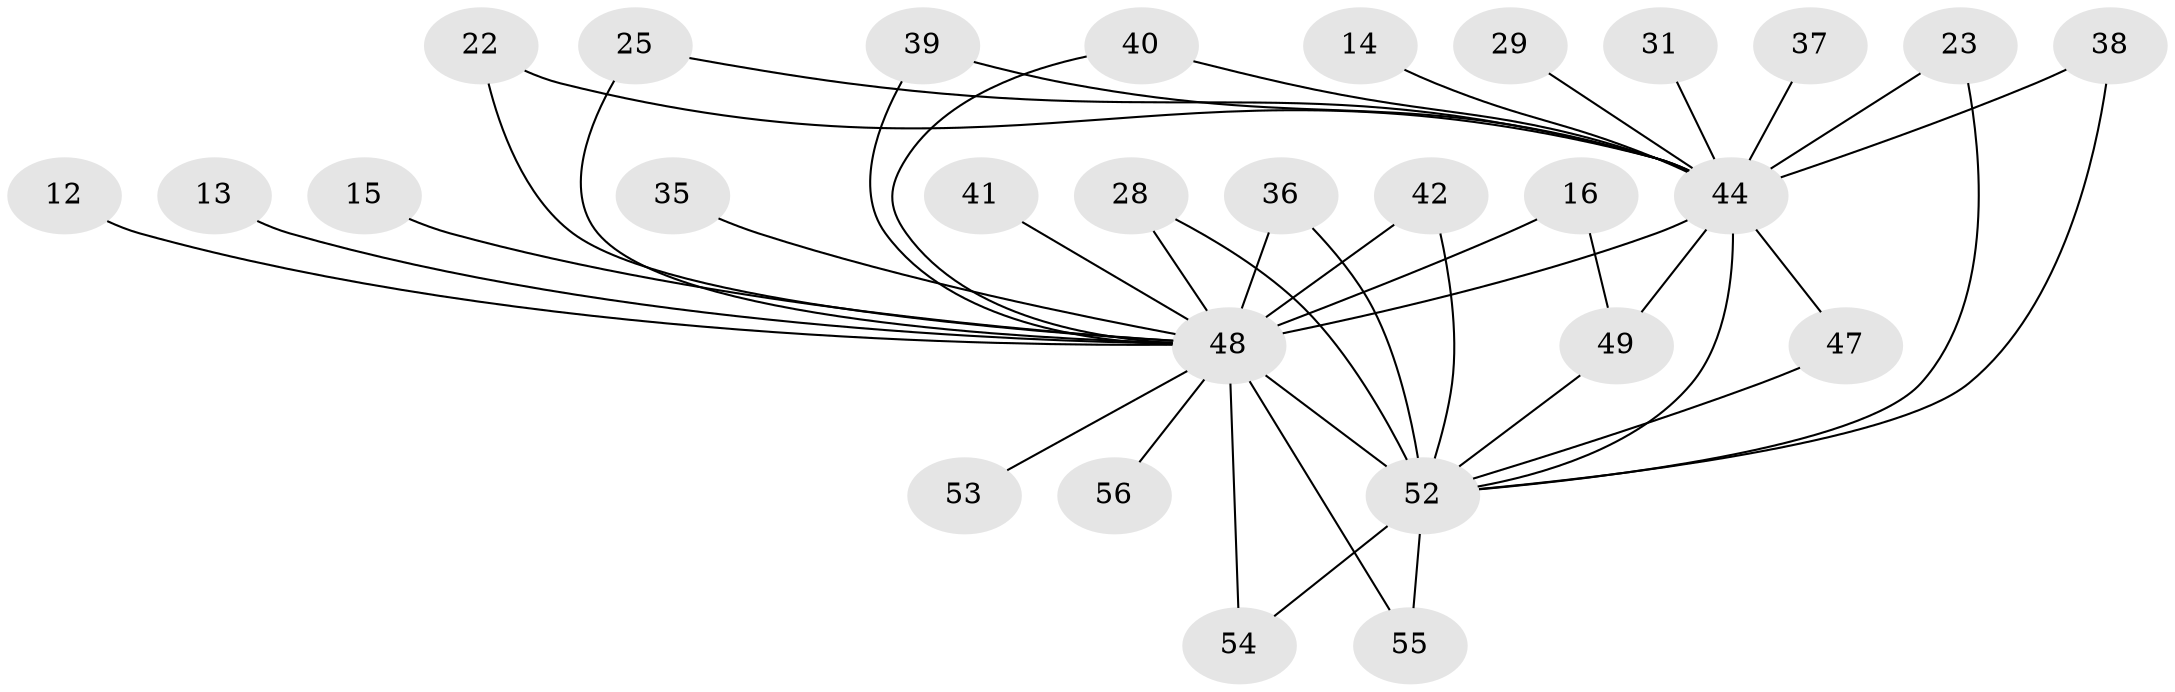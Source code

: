 // original degree distribution, {19: 0.017857142857142856, 16: 0.10714285714285714, 21: 0.017857142857142856, 12: 0.017857142857142856, 18: 0.017857142857142856, 3: 0.23214285714285715, 2: 0.5714285714285714, 5: 0.017857142857142856}
// Generated by graph-tools (version 1.1) at 2025/46/03/09/25 04:46:18]
// undirected, 28 vertices, 42 edges
graph export_dot {
graph [start="1"]
  node [color=gray90,style=filled];
  12;
  13;
  14;
  15;
  16;
  22;
  23;
  25;
  28;
  29;
  31;
  35;
  36;
  37;
  38;
  39;
  40;
  41 [super="+19"];
  42;
  44 [super="+20+43+34"];
  47;
  48 [super="+32+7+5+18+45"];
  49 [super="+46+26"];
  52 [super="+51+9+50"];
  53;
  54;
  55;
  56;
  12 -- 48 [weight=2];
  13 -- 48 [weight=2];
  14 -- 44 [weight=2];
  15 -- 48 [weight=2];
  16 -- 48 [weight=2];
  16 -- 49;
  22 -- 44;
  22 -- 48;
  23 -- 44;
  23 -- 52;
  25 -- 44;
  25 -- 48;
  28 -- 48;
  28 -- 52;
  29 -- 44 [weight=2];
  31 -- 44;
  35 -- 48 [weight=2];
  36 -- 48;
  36 -- 52;
  37 -- 44 [weight=2];
  38 -- 44;
  38 -- 52;
  39 -- 44;
  39 -- 48;
  40 -- 44;
  40 -- 48;
  41 -- 48 [weight=3];
  42 -- 48;
  42 -- 52;
  44 -- 47;
  44 -- 48 [weight=14];
  44 -- 49 [weight=3];
  44 -- 52 [weight=14];
  47 -- 52;
  48 -- 53 [weight=2];
  48 -- 55;
  48 -- 56 [weight=2];
  48 -- 54;
  48 -- 52 [weight=21];
  49 -- 52;
  52 -- 54;
  52 -- 55;
}
